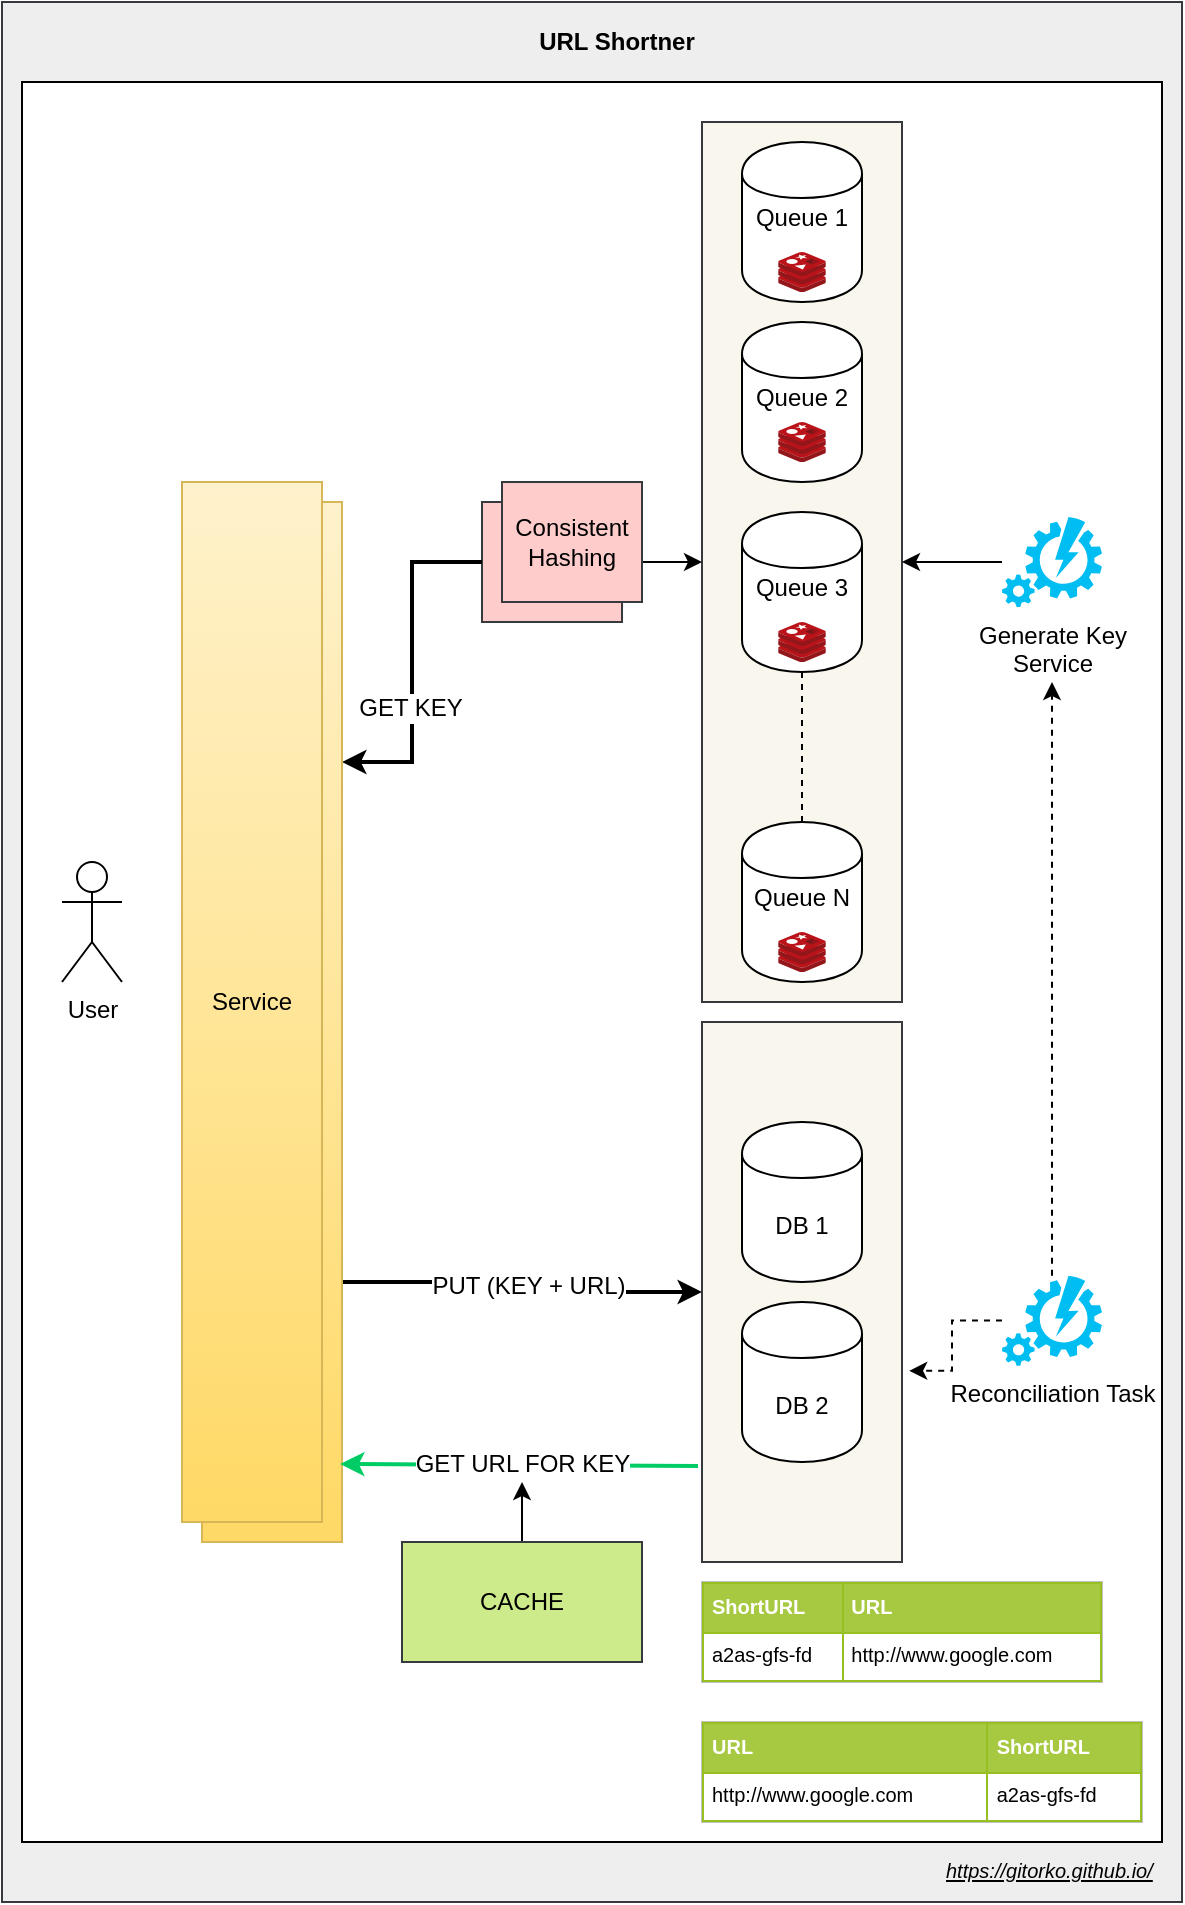 <mxfile version="12.6.5" type="device"><diagram id="DrA5PquCs80kaGM3D-1s" name="Page-1"><mxGraphModel dx="1606" dy="2052" grid="1" gridSize="10" guides="1" tooltips="1" connect="1" arrows="1" fold="1" page="1" pageScale="1" pageWidth="500" pageHeight="1200" math="0" shadow="0"><root><mxCell id="0"/><mxCell id="1" parent="0"/><mxCell id="etvL9J5SQtRsxApmEyAv-33" value="" style="rounded=0;whiteSpace=wrap;html=1;fillColor=#eeeeee;strokeColor=#36393d;" parent="1" vertex="1"><mxGeometry x="-60" y="-60" width="590" height="950" as="geometry"/></mxCell><mxCell id="etvL9J5SQtRsxApmEyAv-32" value="" style="rounded=0;whiteSpace=wrap;html=1;" parent="1" vertex="1"><mxGeometry x="-50" y="-20" width="570" height="880" as="geometry"/></mxCell><mxCell id="etvL9J5SQtRsxApmEyAv-26" value="" style="rounded=0;whiteSpace=wrap;html=1;fillColor=#f9f7ed;strokeColor=#36393d;" parent="1" vertex="1"><mxGeometry x="290" y="450" width="100" height="270" as="geometry"/></mxCell><mxCell id="etvL9J5SQtRsxApmEyAv-12" value="" style="rounded=0;whiteSpace=wrap;html=1;fillColor=#f9f7ed;strokeColor=#36393d;" parent="1" vertex="1"><mxGeometry x="290" width="100" height="440" as="geometry"/></mxCell><mxCell id="etvL9J5SQtRsxApmEyAv-1" value="Queue 1&lt;br&gt;&lt;br&gt;&lt;br&gt;" style="shape=cylinder;whiteSpace=wrap;html=1;boundedLbl=1;backgroundOutline=1;" parent="1" vertex="1"><mxGeometry x="310" y="10" width="60" height="80" as="geometry"/></mxCell><mxCell id="etvL9J5SQtRsxApmEyAv-2" value="DB 1" style="shape=cylinder;whiteSpace=wrap;html=1;boundedLbl=1;backgroundOutline=1;" parent="1" vertex="1"><mxGeometry x="310" y="500" width="60" height="80" as="geometry"/></mxCell><mxCell id="etvL9J5SQtRsxApmEyAv-3" value="User" style="shape=umlActor;verticalLabelPosition=bottom;labelBackgroundColor=#ffffff;verticalAlign=top;html=1;outlineConnect=0;" parent="1" vertex="1"><mxGeometry x="-30" y="370" width="30" height="60" as="geometry"/></mxCell><mxCell id="etvL9J5SQtRsxApmEyAv-14" style="edgeStyle=orthogonalEdgeStyle;rounded=0;orthogonalLoop=1;jettySize=auto;html=1;entryX=1;entryY=0.5;entryDx=0;entryDy=0;" parent="1" source="etvL9J5SQtRsxApmEyAv-4" target="etvL9J5SQtRsxApmEyAv-12" edge="1"><mxGeometry relative="1" as="geometry"/></mxCell><mxCell id="etvL9J5SQtRsxApmEyAv-4" value="Generate Key&lt;br&gt;Service" style="verticalLabelPosition=bottom;html=1;verticalAlign=top;align=center;strokeColor=none;fillColor=#00BEF2;shape=mxgraph.azure.automation;pointerEvents=1;" parent="1" vertex="1"><mxGeometry x="440" y="197.5" width="50" height="45" as="geometry"/></mxCell><mxCell id="etvL9J5SQtRsxApmEyAv-5" value="Queue 2&lt;br&gt;&lt;br&gt;&lt;br&gt;" style="shape=cylinder;whiteSpace=wrap;html=1;boundedLbl=1;backgroundOutline=1;" parent="1" vertex="1"><mxGeometry x="310" y="100" width="60" height="80" as="geometry"/></mxCell><mxCell id="etvL9J5SQtRsxApmEyAv-6" value="Queue 3&lt;br&gt;&lt;br&gt;&lt;br&gt;" style="shape=cylinder;whiteSpace=wrap;html=1;boundedLbl=1;backgroundOutline=1;" parent="1" vertex="1"><mxGeometry x="310" y="195" width="60" height="80" as="geometry"/></mxCell><mxCell id="etvL9J5SQtRsxApmEyAv-15" style="edgeStyle=orthogonalEdgeStyle;rounded=0;orthogonalLoop=1;jettySize=auto;html=1;entryX=0;entryY=0.5;entryDx=0;entryDy=0;" parent="1" source="etvL9J5SQtRsxApmEyAv-10" target="etvL9J5SQtRsxApmEyAv-12" edge="1"><mxGeometry relative="1" as="geometry"/></mxCell><mxCell id="etvL9J5SQtRsxApmEyAv-10" value="" style="rounded=0;whiteSpace=wrap;html=1;fillColor=#ffcccc;strokeColor=#36393d;" parent="1" vertex="1"><mxGeometry x="180" y="190" width="70" height="60" as="geometry"/></mxCell><mxCell id="etvL9J5SQtRsxApmEyAv-16" value="Queue N&lt;br&gt;&lt;br&gt;&lt;br&gt;" style="shape=cylinder;whiteSpace=wrap;html=1;boundedLbl=1;backgroundOutline=1;" parent="1" vertex="1"><mxGeometry x="310" y="350" width="60" height="80" as="geometry"/></mxCell><mxCell id="etvL9J5SQtRsxApmEyAv-17" value="" style="endArrow=none;dashed=1;html=1;entryX=0.5;entryY=1;entryDx=0;entryDy=0;exitX=0.5;exitY=0;exitDx=0;exitDy=0;" parent="1" source="etvL9J5SQtRsxApmEyAv-16" target="etvL9J5SQtRsxApmEyAv-6" edge="1"><mxGeometry width="50" height="50" relative="1" as="geometry"><mxPoint x="320" y="350" as="sourcePoint"/><mxPoint x="370" y="300" as="targetPoint"/></mxGeometry></mxCell><mxCell id="etvL9J5SQtRsxApmEyAv-19" style="edgeStyle=orthogonalEdgeStyle;rounded=0;orthogonalLoop=1;jettySize=auto;html=1;exitX=1;exitY=0.25;exitDx=0;exitDy=0;strokeWidth=2;startArrow=classic;startFill=1;endArrow=none;endFill=0;" parent="1" source="etvL9J5SQtRsxApmEyAv-18" target="etvL9J5SQtRsxApmEyAv-10" edge="1"><mxGeometry relative="1" as="geometry"/></mxCell><mxCell id="etvL9J5SQtRsxApmEyAv-21" value="GET KEY" style="text;html=1;align=center;verticalAlign=middle;resizable=0;points=[];labelBackgroundColor=#ffffff;" parent="etvL9J5SQtRsxApmEyAv-19" vertex="1" connectable="0"><mxGeometry x="-0.263" y="1" relative="1" as="geometry"><mxPoint as="offset"/></mxGeometry></mxCell><mxCell id="etvL9J5SQtRsxApmEyAv-25" style="edgeStyle=orthogonalEdgeStyle;rounded=0;orthogonalLoop=1;jettySize=auto;html=1;exitX=1;exitY=0.75;exitDx=0;exitDy=0;entryX=0;entryY=0.5;entryDx=0;entryDy=0;strokeWidth=2;" parent="1" source="etvL9J5SQtRsxApmEyAv-18" target="etvL9J5SQtRsxApmEyAv-26" edge="1"><mxGeometry relative="1" as="geometry"/></mxCell><mxCell id="etvL9J5SQtRsxApmEyAv-29" value="PUT (KEY + URL)" style="text;html=1;align=center;verticalAlign=middle;resizable=0;points=[];labelBackgroundColor=#ffffff;" parent="etvL9J5SQtRsxApmEyAv-25" vertex="1" connectable="0"><mxGeometry x="-0.022" y="3" relative="1" as="geometry"><mxPoint y="1" as="offset"/></mxGeometry></mxCell><mxCell id="etvL9J5SQtRsxApmEyAv-18" value="Service" style="rounded=0;whiteSpace=wrap;html=1;gradientColor=#ffd966;fillColor=#fff2cc;strokeColor=#d6b656;" parent="1" vertex="1"><mxGeometry x="40" y="190" width="70" height="520" as="geometry"/></mxCell><mxCell id="etvL9J5SQtRsxApmEyAv-22" value="Consistent Hashing" style="rounded=0;whiteSpace=wrap;html=1;fillColor=#ffcccc;strokeColor=#36393d;" parent="1" vertex="1"><mxGeometry x="190" y="180" width="70" height="60" as="geometry"/></mxCell><mxCell id="etvL9J5SQtRsxApmEyAv-28" value="DB 2" style="shape=cylinder;whiteSpace=wrap;html=1;boundedLbl=1;backgroundOutline=1;" parent="1" vertex="1"><mxGeometry x="310" y="590" width="60" height="80" as="geometry"/></mxCell><mxCell id="etvL9J5SQtRsxApmEyAv-30" value="" style="endArrow=none;html=1;exitX=0.986;exitY=0.925;exitDx=0;exitDy=0;exitPerimeter=0;entryX=-0.02;entryY=0.822;entryDx=0;entryDy=0;entryPerimeter=0;startArrow=classic;startFill=1;endFill=0;strokeWidth=2;strokeColor=#00CC66;" parent="1" source="etvL9J5SQtRsxApmEyAv-18" target="etvL9J5SQtRsxApmEyAv-26" edge="1"><mxGeometry width="50" height="50" relative="1" as="geometry"><mxPoint x="140" y="760" as="sourcePoint"/><mxPoint x="190" y="710" as="targetPoint"/></mxGeometry></mxCell><mxCell id="etvL9J5SQtRsxApmEyAv-31" value="GET URL FOR KEY" style="text;html=1;align=center;verticalAlign=middle;resizable=0;points=[];labelBackgroundColor=#ffffff;" parent="etvL9J5SQtRsxApmEyAv-30" vertex="1" connectable="0"><mxGeometry x="0.017" y="1" relative="1" as="geometry"><mxPoint as="offset"/></mxGeometry></mxCell><mxCell id="etvL9J5SQtRsxApmEyAv-34" value="URL Shortner" style="text;html=1;strokeColor=none;fillColor=none;align=center;verticalAlign=middle;whiteSpace=wrap;rounded=0;fontStyle=1" parent="1" vertex="1"><mxGeometry x="170" y="-50" width="155" height="20" as="geometry"/></mxCell><UserObject label="&lt;i&gt;&lt;u&gt;&lt;font style=&quot;font-size: 10px&quot;&gt;https://gitorko.github.io/&lt;/font&gt;&lt;/u&gt;&lt;/i&gt;" link="https://gitorko.github.io/" id="etvL9J5SQtRsxApmEyAv-35"><mxCell style="text;html=1;" parent="1" vertex="1"><mxGeometry x="410" y="860" width="110" height="30" as="geometry"/></mxCell></UserObject><mxCell id="r6Qn7TI3h3wwEONUQJY--14" value="&lt;table border=&quot;1&quot; width=&quot;100%&quot; cellpadding=&quot;4&quot; style=&quot;width: 100% ; height: 100% ; border-collapse: collapse ; font-size: 10px&quot;&gt;&lt;tbody style=&quot;font-size: 10px&quot;&gt;&lt;tr style=&quot;background-color: rgb(167 , 201 , 66) ; color: rgb(255 , 255 , 255) ; border: 1px solid rgb(152 , 191 , 33) ; font-size: 10px&quot;&gt;&lt;th align=&quot;left&quot; style=&quot;font-size: 10px&quot;&gt;ShortURL&lt;/th&gt;&lt;th align=&quot;left&quot; style=&quot;font-size: 10px&quot;&gt;URL&lt;/th&gt;&lt;/tr&gt;&lt;tr style=&quot;border: 1px solid rgb(152 , 191 , 33) ; font-size: 10px&quot;&gt;&lt;td style=&quot;font-size: 10px&quot;&gt;a2as-gfs-fd&lt;/td&gt;&lt;td style=&quot;font-size: 10px&quot;&gt;http://www.google.com&lt;/td&gt;&lt;/tr&gt;&lt;/tbody&gt;&lt;/table&gt;" style="text;html=1;strokeColor=#c0c0c0;fillColor=#ffffff;overflow=fill;rounded=0;fontSize=10;" parent="1" vertex="1"><mxGeometry x="290" y="730" width="200" height="50" as="geometry"/></mxCell><mxCell id="r6Qn7TI3h3wwEONUQJY--15" value="&lt;table border=&quot;1&quot; width=&quot;100%&quot; cellpadding=&quot;4&quot; style=&quot;width: 100% ; height: 100% ; border-collapse: collapse ; font-size: 10px&quot;&gt;&lt;tbody style=&quot;font-size: 10px&quot;&gt;&lt;tr style=&quot;background-color: rgb(167 , 201 , 66) ; color: rgb(255 , 255 , 255) ; border: 1px solid rgb(152 , 191 , 33) ; font-size: 10px&quot;&gt;&lt;th align=&quot;left&quot; style=&quot;font-size: 10px&quot;&gt;URL&lt;/th&gt;&lt;th align=&quot;left&quot; style=&quot;font-size: 10px&quot;&gt;ShortURL&lt;/th&gt;&lt;/tr&gt;&lt;tr style=&quot;border: 1px solid rgb(152 , 191 , 33) ; font-size: 10px&quot;&gt;&lt;td style=&quot;font-size: 10px&quot;&gt;http://www.google.com&lt;/td&gt;&lt;td style=&quot;font-size: 10px&quot;&gt;a2as-gfs-fd&lt;/td&gt;&lt;/tr&gt;&lt;/tbody&gt;&lt;/table&gt;" style="text;html=1;strokeColor=#c0c0c0;fillColor=#ffffff;overflow=fill;rounded=0;fontSize=10;" parent="1" vertex="1"><mxGeometry x="290" y="800" width="220" height="50" as="geometry"/></mxCell><mxCell id="4Turkf67unpncgb_imCa-1" value="Service" style="rounded=0;whiteSpace=wrap;html=1;gradientColor=#ffd966;fillColor=#fff2cc;strokeColor=#d6b656;" parent="1" vertex="1"><mxGeometry x="30" y="180" width="70" height="520" as="geometry"/></mxCell><mxCell id="8qCkDX29kJsu3AZtcX5y-6" style="edgeStyle=orthogonalEdgeStyle;rounded=0;orthogonalLoop=1;jettySize=auto;html=1;dashed=1;" parent="1" source="8qCkDX29kJsu3AZtcX5y-1" edge="1"><mxGeometry relative="1" as="geometry"><mxPoint x="465" y="280" as="targetPoint"/></mxGeometry></mxCell><mxCell id="8qCkDX29kJsu3AZtcX5y-8" value="" style="edgeStyle=orthogonalEdgeStyle;rounded=0;orthogonalLoop=1;jettySize=auto;html=1;dashed=1;entryX=1.036;entryY=0.646;entryDx=0;entryDy=0;entryPerimeter=0;" parent="1" source="8qCkDX29kJsu3AZtcX5y-1" target="etvL9J5SQtRsxApmEyAv-26" edge="1"><mxGeometry relative="1" as="geometry"/></mxCell><mxCell id="8qCkDX29kJsu3AZtcX5y-1" value="Reconciliation Task" style="verticalLabelPosition=bottom;html=1;verticalAlign=top;align=center;strokeColor=none;fillColor=#00BEF2;shape=mxgraph.azure.automation;pointerEvents=1;" parent="1" vertex="1"><mxGeometry x="440" y="576.83" width="50" height="45" as="geometry"/></mxCell><mxCell id="Wa6g7FE6UClDBCayaF05-2" style="edgeStyle=orthogonalEdgeStyle;rounded=0;orthogonalLoop=1;jettySize=auto;html=1;exitX=0.5;exitY=0;exitDx=0;exitDy=0;" parent="1" source="Wa6g7FE6UClDBCayaF05-1" edge="1"><mxGeometry relative="1" as="geometry"><mxPoint x="200" y="680" as="targetPoint"/></mxGeometry></mxCell><mxCell id="Wa6g7FE6UClDBCayaF05-1" value="CACHE" style="rounded=0;whiteSpace=wrap;html=1;fillColor=#cdeb8b;strokeColor=#36393d;" parent="1" vertex="1"><mxGeometry x="140" y="710" width="120" height="60" as="geometry"/></mxCell><mxCell id="ovw5f_CwWsy-an5z-Rsf-1" value="" style="aspect=fixed;html=1;points=[];align=center;image;fontSize=12;image=img/lib/mscae/Cache_Redis_Product.svg;" vertex="1" parent="1"><mxGeometry x="328.09" y="65" width="23.82" height="20" as="geometry"/></mxCell><mxCell id="ovw5f_CwWsy-an5z-Rsf-2" value="" style="aspect=fixed;html=1;points=[];align=center;image;fontSize=12;image=img/lib/mscae/Cache_Redis_Product.svg;" vertex="1" parent="1"><mxGeometry x="328.09" y="150" width="23.82" height="20" as="geometry"/></mxCell><mxCell id="ovw5f_CwWsy-an5z-Rsf-3" value="" style="aspect=fixed;html=1;points=[];align=center;image;fontSize=12;image=img/lib/mscae/Cache_Redis_Product.svg;" vertex="1" parent="1"><mxGeometry x="328.09" y="250" width="23.82" height="20" as="geometry"/></mxCell><mxCell id="ovw5f_CwWsy-an5z-Rsf-4" value="" style="aspect=fixed;html=1;points=[];align=center;image;fontSize=12;image=img/lib/mscae/Cache_Redis_Product.svg;" vertex="1" parent="1"><mxGeometry x="328.09" y="405" width="23.82" height="20" as="geometry"/></mxCell></root></mxGraphModel></diagram></mxfile>